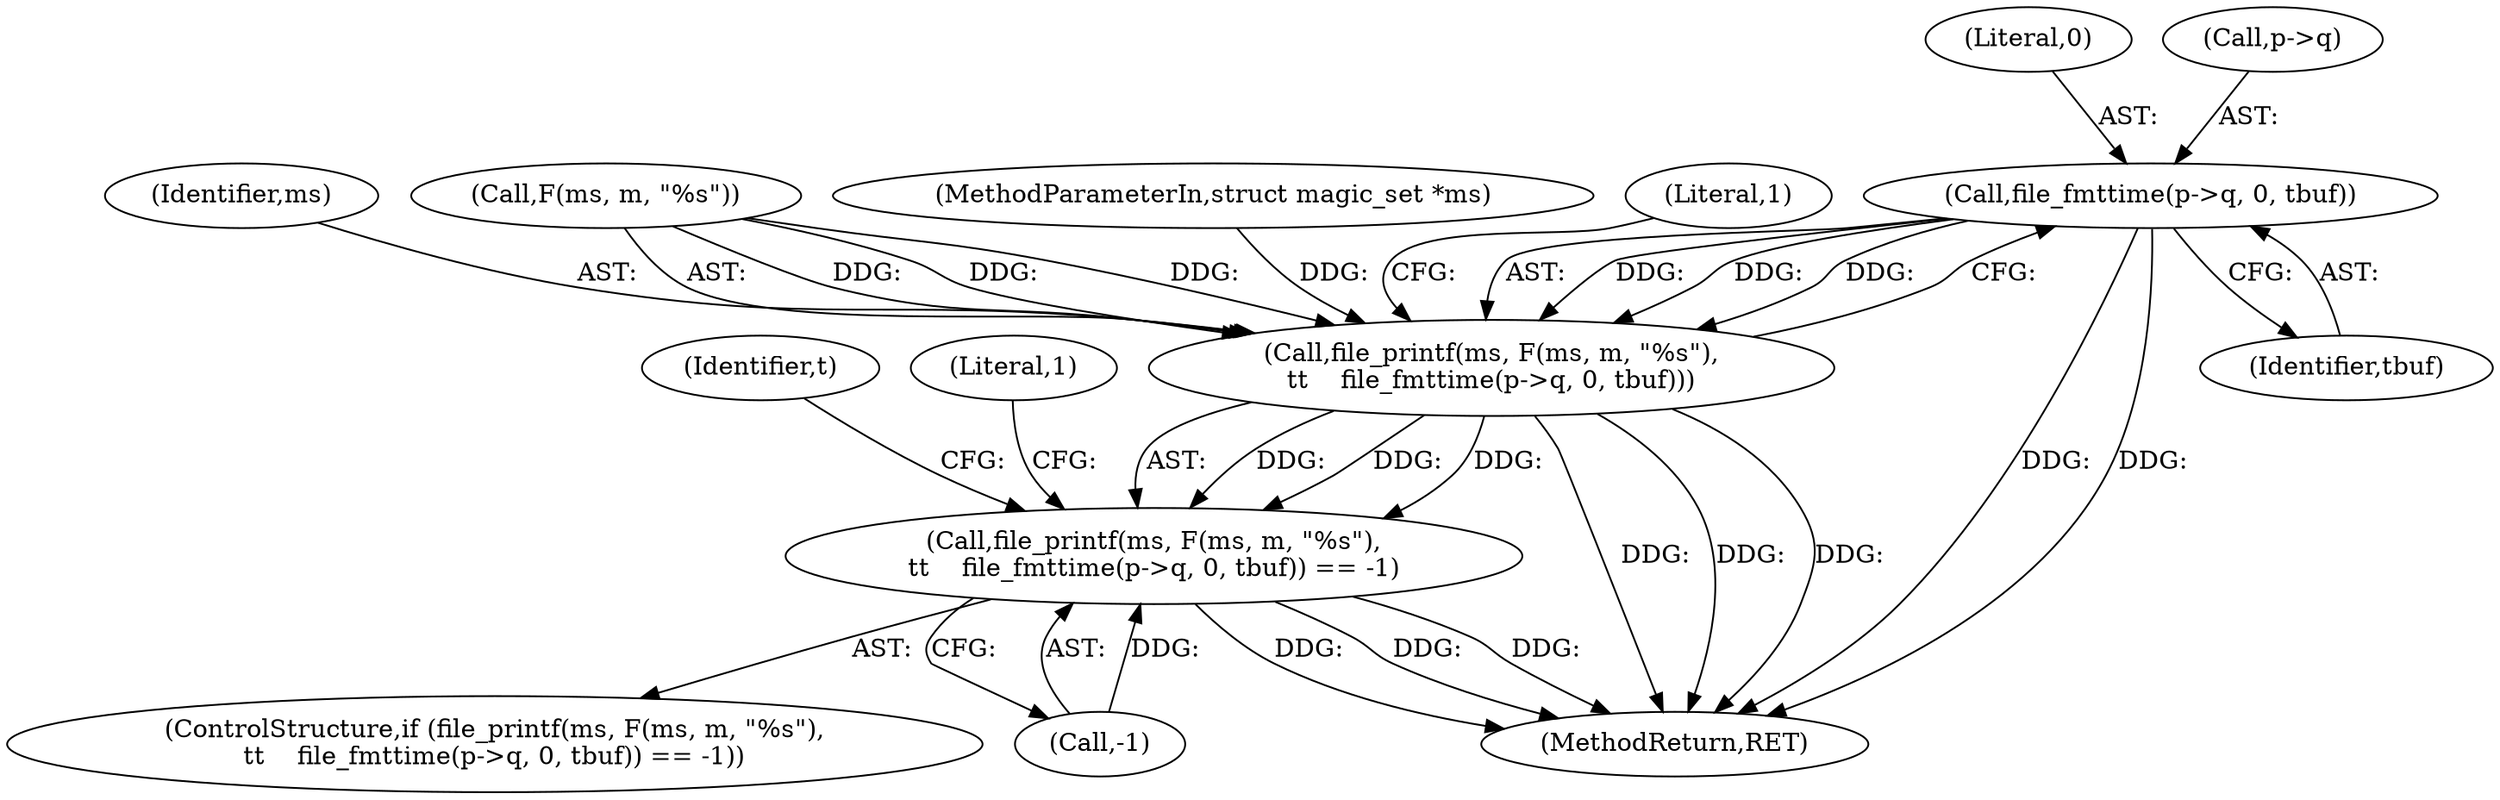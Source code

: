 digraph "1_file_4a284c89d6ef11aca34da65da7d673050a5ea320_5@del" {
"1000669" [label="(Call,file_fmttime(p->q, 0, tbuf))"];
"1000663" [label="(Call,file_printf(ms, F(ms, m, \"%s\"),\n\t\t    file_fmttime(p->q, 0, tbuf)))"];
"1000662" [label="(Call,file_printf(ms, F(ms, m, \"%s\"),\n\t\t    file_fmttime(p->q, 0, tbuf)) == -1)"];
"1000662" [label="(Call,file_printf(ms, F(ms, m, \"%s\"),\n\t\t    file_fmttime(p->q, 0, tbuf)) == -1)"];
"1000664" [label="(Identifier,ms)"];
"1000681" [label="(Identifier,t)"];
"1000663" [label="(Call,file_printf(ms, F(ms, m, \"%s\"),\n\t\t    file_fmttime(p->q, 0, tbuf)))"];
"1000665" [label="(Call,F(ms, m, \"%s\"))"];
"1000669" [label="(Call,file_fmttime(p->q, 0, tbuf))"];
"1000102" [label="(MethodParameterIn,struct magic_set *ms)"];
"1000675" [label="(Call,-1)"];
"1000673" [label="(Literal,0)"];
"1000676" [label="(Literal,1)"];
"1000679" [label="(Literal,1)"];
"1000661" [label="(ControlStructure,if (file_printf(ms, F(ms, m, \"%s\"),\n\t\t    file_fmttime(p->q, 0, tbuf)) == -1))"];
"1001022" [label="(MethodReturn,RET)"];
"1000670" [label="(Call,p->q)"];
"1000674" [label="(Identifier,tbuf)"];
"1000669" -> "1000663"  [label="AST: "];
"1000669" -> "1000674"  [label="CFG: "];
"1000670" -> "1000669"  [label="AST: "];
"1000673" -> "1000669"  [label="AST: "];
"1000674" -> "1000669"  [label="AST: "];
"1000663" -> "1000669"  [label="CFG: "];
"1000669" -> "1001022"  [label="DDG: "];
"1000669" -> "1001022"  [label="DDG: "];
"1000669" -> "1000663"  [label="DDG: "];
"1000669" -> "1000663"  [label="DDG: "];
"1000669" -> "1000663"  [label="DDG: "];
"1000663" -> "1000662"  [label="AST: "];
"1000664" -> "1000663"  [label="AST: "];
"1000665" -> "1000663"  [label="AST: "];
"1000676" -> "1000663"  [label="CFG: "];
"1000663" -> "1001022"  [label="DDG: "];
"1000663" -> "1001022"  [label="DDG: "];
"1000663" -> "1001022"  [label="DDG: "];
"1000663" -> "1000662"  [label="DDG: "];
"1000663" -> "1000662"  [label="DDG: "];
"1000663" -> "1000662"  [label="DDG: "];
"1000665" -> "1000663"  [label="DDG: "];
"1000665" -> "1000663"  [label="DDG: "];
"1000665" -> "1000663"  [label="DDG: "];
"1000102" -> "1000663"  [label="DDG: "];
"1000662" -> "1000661"  [label="AST: "];
"1000662" -> "1000675"  [label="CFG: "];
"1000675" -> "1000662"  [label="AST: "];
"1000679" -> "1000662"  [label="CFG: "];
"1000681" -> "1000662"  [label="CFG: "];
"1000662" -> "1001022"  [label="DDG: "];
"1000662" -> "1001022"  [label="DDG: "];
"1000662" -> "1001022"  [label="DDG: "];
"1000675" -> "1000662"  [label="DDG: "];
}

